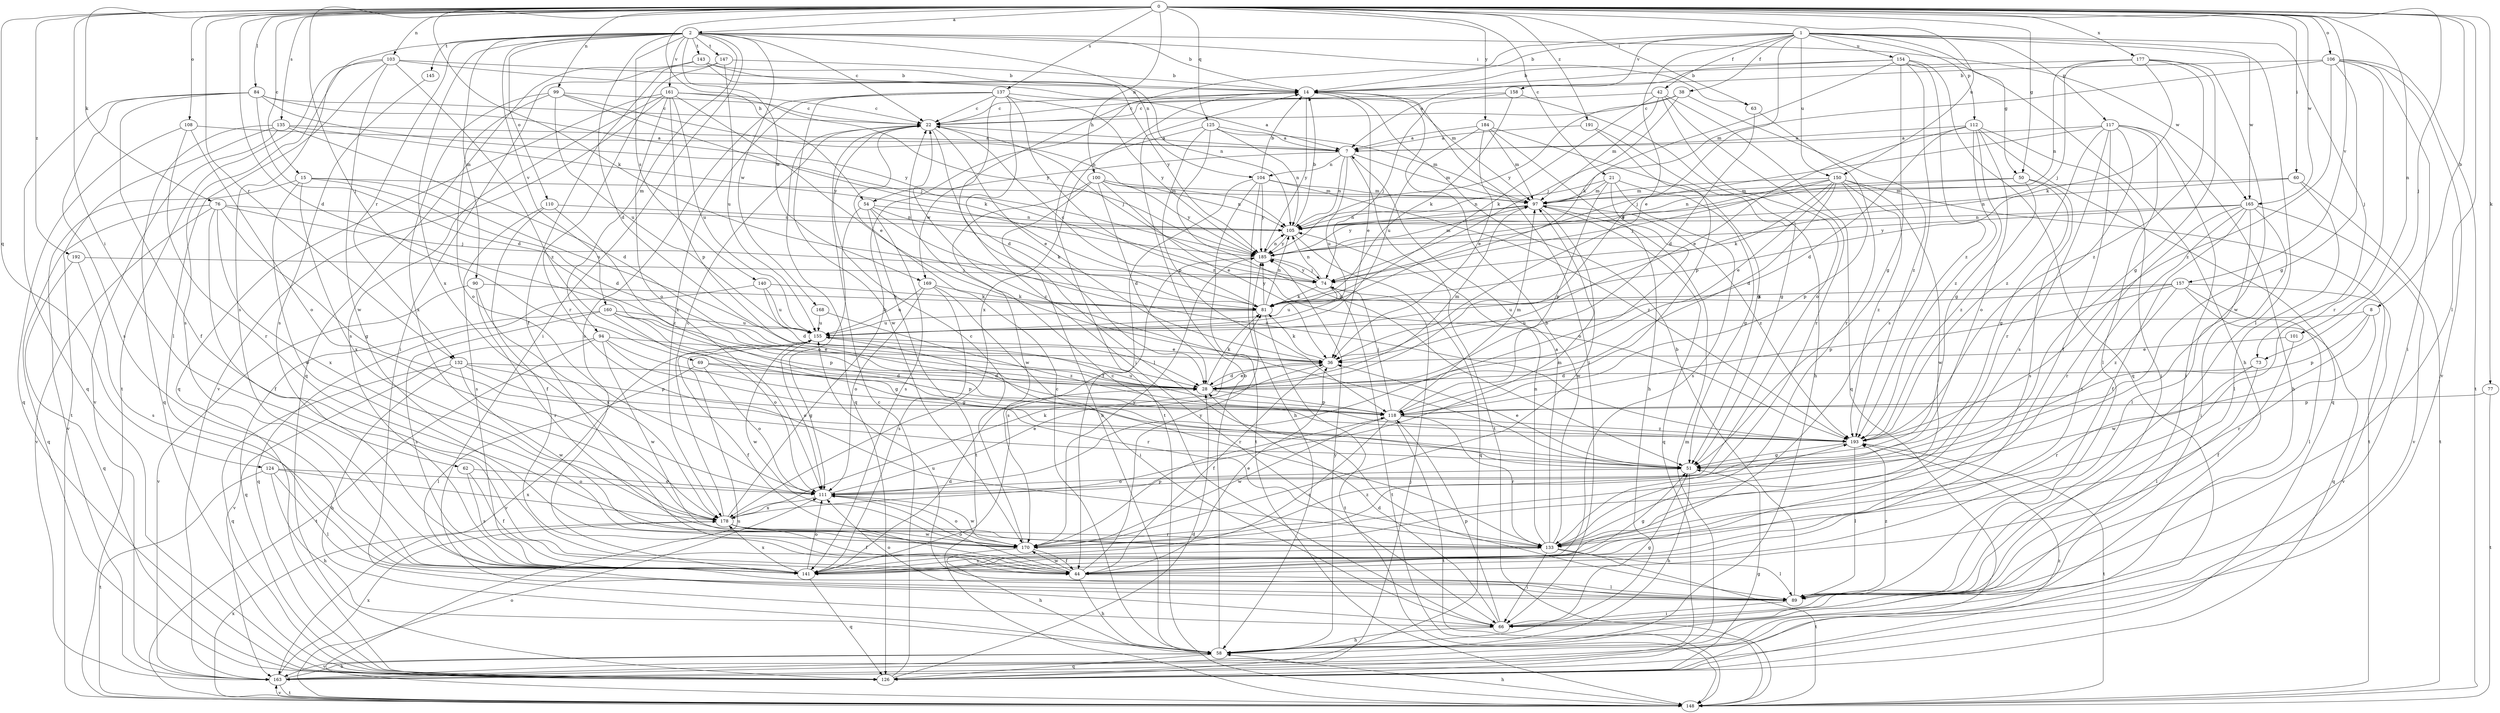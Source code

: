 strict digraph  {
0;
1;
2;
7;
8;
14;
15;
21;
22;
28;
36;
38;
42;
44;
50;
51;
54;
58;
60;
62;
63;
66;
69;
73;
74;
76;
77;
81;
84;
89;
90;
94;
97;
99;
100;
101;
103;
104;
105;
106;
108;
110;
111;
112;
117;
118;
124;
125;
126;
132;
133;
135;
137;
140;
141;
143;
145;
147;
148;
150;
154;
155;
157;
158;
160;
161;
163;
165;
168;
169;
170;
177;
178;
184;
185;
191;
192;
193;
0 -> 2  [label=a];
0 -> 8  [label=b];
0 -> 15  [label=c];
0 -> 21  [label=c];
0 -> 28  [label=d];
0 -> 50  [label=g];
0 -> 54  [label=h];
0 -> 60  [label=i];
0 -> 62  [label=i];
0 -> 63  [label=i];
0 -> 69  [label=j];
0 -> 73  [label=j];
0 -> 76  [label=k];
0 -> 77  [label=k];
0 -> 81  [label=k];
0 -> 84  [label=l];
0 -> 89  [label=l];
0 -> 99  [label=n];
0 -> 100  [label=n];
0 -> 101  [label=n];
0 -> 103  [label=n];
0 -> 106  [label=o];
0 -> 108  [label=o];
0 -> 124  [label=q];
0 -> 125  [label=q];
0 -> 132  [label=r];
0 -> 135  [label=s];
0 -> 137  [label=s];
0 -> 150  [label=u];
0 -> 157  [label=v];
0 -> 165  [label=w];
0 -> 177  [label=x];
0 -> 184  [label=y];
0 -> 191  [label=z];
0 -> 192  [label=z];
1 -> 14  [label=b];
1 -> 28  [label=d];
1 -> 36  [label=e];
1 -> 38  [label=f];
1 -> 42  [label=f];
1 -> 50  [label=g];
1 -> 54  [label=h];
1 -> 73  [label=j];
1 -> 89  [label=l];
1 -> 112  [label=p];
1 -> 117  [label=p];
1 -> 150  [label=u];
1 -> 154  [label=u];
1 -> 158  [label=v];
1 -> 165  [label=w];
2 -> 14  [label=b];
2 -> 22  [label=c];
2 -> 28  [label=d];
2 -> 63  [label=i];
2 -> 66  [label=i];
2 -> 90  [label=m];
2 -> 94  [label=m];
2 -> 104  [label=n];
2 -> 110  [label=o];
2 -> 132  [label=r];
2 -> 140  [label=s];
2 -> 141  [label=s];
2 -> 143  [label=t];
2 -> 145  [label=t];
2 -> 147  [label=t];
2 -> 160  [label=v];
2 -> 161  [label=v];
2 -> 165  [label=w];
2 -> 168  [label=w];
2 -> 169  [label=w];
2 -> 178  [label=x];
7 -> 97  [label=m];
7 -> 104  [label=n];
7 -> 105  [label=n];
7 -> 148  [label=t];
7 -> 155  [label=u];
7 -> 169  [label=w];
8 -> 118  [label=p];
8 -> 133  [label=r];
8 -> 155  [label=u];
8 -> 170  [label=w];
14 -> 22  [label=c];
14 -> 36  [label=e];
14 -> 66  [label=i];
14 -> 178  [label=x];
14 -> 185  [label=y];
15 -> 28  [label=d];
15 -> 97  [label=m];
15 -> 155  [label=u];
15 -> 163  [label=v];
15 -> 170  [label=w];
15 -> 178  [label=x];
21 -> 51  [label=g];
21 -> 97  [label=m];
21 -> 105  [label=n];
21 -> 111  [label=o];
21 -> 118  [label=p];
21 -> 141  [label=s];
22 -> 7  [label=a];
22 -> 36  [label=e];
22 -> 74  [label=j];
22 -> 89  [label=l];
22 -> 126  [label=q];
28 -> 36  [label=e];
28 -> 81  [label=k];
28 -> 97  [label=m];
28 -> 118  [label=p];
36 -> 28  [label=d];
36 -> 44  [label=f];
36 -> 81  [label=k];
38 -> 22  [label=c];
38 -> 74  [label=j];
38 -> 185  [label=y];
38 -> 193  [label=z];
42 -> 22  [label=c];
42 -> 81  [label=k];
42 -> 97  [label=m];
42 -> 111  [label=o];
42 -> 126  [label=q];
42 -> 133  [label=r];
44 -> 36  [label=e];
44 -> 51  [label=g];
44 -> 58  [label=h];
44 -> 89  [label=l];
44 -> 111  [label=o];
44 -> 170  [label=w];
44 -> 185  [label=y];
50 -> 51  [label=g];
50 -> 97  [label=m];
50 -> 105  [label=n];
50 -> 141  [label=s];
50 -> 193  [label=z];
51 -> 22  [label=c];
51 -> 36  [label=e];
51 -> 58  [label=h];
51 -> 111  [label=o];
54 -> 81  [label=k];
54 -> 105  [label=n];
54 -> 111  [label=o];
54 -> 141  [label=s];
54 -> 148  [label=t];
54 -> 193  [label=z];
58 -> 14  [label=b];
58 -> 22  [label=c];
58 -> 126  [label=q];
58 -> 163  [label=v];
58 -> 185  [label=y];
60 -> 89  [label=l];
60 -> 97  [label=m];
60 -> 105  [label=n];
60 -> 148  [label=t];
62 -> 44  [label=f];
62 -> 111  [label=o];
62 -> 141  [label=s];
63 -> 28  [label=d];
63 -> 133  [label=r];
66 -> 22  [label=c];
66 -> 28  [label=d];
66 -> 51  [label=g];
66 -> 58  [label=h];
66 -> 118  [label=p];
69 -> 28  [label=d];
69 -> 89  [label=l];
69 -> 111  [label=o];
69 -> 118  [label=p];
73 -> 28  [label=d];
73 -> 89  [label=l];
73 -> 133  [label=r];
74 -> 81  [label=k];
74 -> 105  [label=n];
74 -> 148  [label=t];
74 -> 155  [label=u];
74 -> 185  [label=y];
76 -> 44  [label=f];
76 -> 51  [label=g];
76 -> 74  [label=j];
76 -> 105  [label=n];
76 -> 126  [label=q];
76 -> 163  [label=v];
76 -> 178  [label=x];
77 -> 118  [label=p];
77 -> 148  [label=t];
81 -> 22  [label=c];
81 -> 105  [label=n];
81 -> 148  [label=t];
81 -> 155  [label=u];
81 -> 185  [label=y];
84 -> 22  [label=c];
84 -> 28  [label=d];
84 -> 44  [label=f];
84 -> 74  [label=j];
84 -> 126  [label=q];
84 -> 141  [label=s];
84 -> 185  [label=y];
89 -> 14  [label=b];
89 -> 66  [label=i];
89 -> 111  [label=o];
89 -> 155  [label=u];
89 -> 193  [label=z];
90 -> 81  [label=k];
90 -> 133  [label=r];
90 -> 163  [label=v];
90 -> 178  [label=x];
94 -> 36  [label=e];
94 -> 51  [label=g];
94 -> 133  [label=r];
94 -> 148  [label=t];
94 -> 163  [label=v];
94 -> 170  [label=w];
97 -> 105  [label=n];
97 -> 126  [label=q];
97 -> 170  [label=w];
97 -> 185  [label=y];
97 -> 193  [label=z];
99 -> 22  [label=c];
99 -> 81  [label=k];
99 -> 105  [label=n];
99 -> 111  [label=o];
99 -> 155  [label=u];
99 -> 178  [label=x];
100 -> 28  [label=d];
100 -> 36  [label=e];
100 -> 58  [label=h];
100 -> 97  [label=m];
100 -> 105  [label=n];
100 -> 170  [label=w];
100 -> 185  [label=y];
101 -> 36  [label=e];
101 -> 44  [label=f];
103 -> 14  [label=b];
103 -> 89  [label=l];
103 -> 97  [label=m];
103 -> 141  [label=s];
103 -> 148  [label=t];
103 -> 170  [label=w];
103 -> 193  [label=z];
104 -> 14  [label=b];
104 -> 44  [label=f];
104 -> 58  [label=h];
104 -> 97  [label=m];
104 -> 148  [label=t];
104 -> 185  [label=y];
104 -> 193  [label=z];
105 -> 14  [label=b];
105 -> 126  [label=q];
105 -> 185  [label=y];
106 -> 14  [label=b];
106 -> 51  [label=g];
106 -> 66  [label=i];
106 -> 97  [label=m];
106 -> 133  [label=r];
106 -> 148  [label=t];
106 -> 163  [label=v];
106 -> 193  [label=z];
108 -> 7  [label=a];
108 -> 111  [label=o];
108 -> 126  [label=q];
108 -> 133  [label=r];
110 -> 44  [label=f];
110 -> 105  [label=n];
110 -> 141  [label=s];
110 -> 193  [label=z];
111 -> 36  [label=e];
111 -> 170  [label=w];
111 -> 178  [label=x];
112 -> 7  [label=a];
112 -> 28  [label=d];
112 -> 36  [label=e];
112 -> 51  [label=g];
112 -> 66  [label=i];
112 -> 111  [label=o];
112 -> 126  [label=q];
112 -> 193  [label=z];
117 -> 7  [label=a];
117 -> 44  [label=f];
117 -> 58  [label=h];
117 -> 66  [label=i];
117 -> 74  [label=j];
117 -> 89  [label=l];
117 -> 133  [label=r];
117 -> 141  [label=s];
117 -> 193  [label=z];
118 -> 74  [label=j];
118 -> 97  [label=m];
118 -> 133  [label=r];
118 -> 141  [label=s];
118 -> 148  [label=t];
118 -> 155  [label=u];
118 -> 170  [label=w];
118 -> 193  [label=z];
124 -> 58  [label=h];
124 -> 89  [label=l];
124 -> 111  [label=o];
124 -> 148  [label=t];
124 -> 178  [label=x];
125 -> 7  [label=a];
125 -> 51  [label=g];
125 -> 97  [label=m];
125 -> 105  [label=n];
125 -> 118  [label=p];
125 -> 148  [label=t];
126 -> 22  [label=c];
126 -> 28  [label=d];
126 -> 51  [label=g];
126 -> 97  [label=m];
132 -> 28  [label=d];
132 -> 51  [label=g];
132 -> 58  [label=h];
132 -> 118  [label=p];
132 -> 126  [label=q];
132 -> 170  [label=w];
133 -> 7  [label=a];
133 -> 14  [label=b];
133 -> 66  [label=i];
133 -> 89  [label=l];
133 -> 105  [label=n];
133 -> 141  [label=s];
133 -> 148  [label=t];
135 -> 7  [label=a];
135 -> 28  [label=d];
135 -> 126  [label=q];
135 -> 148  [label=t];
135 -> 163  [label=v];
135 -> 185  [label=y];
137 -> 7  [label=a];
137 -> 22  [label=c];
137 -> 28  [label=d];
137 -> 66  [label=i];
137 -> 141  [label=s];
137 -> 170  [label=w];
137 -> 178  [label=x];
137 -> 185  [label=y];
137 -> 193  [label=z];
140 -> 28  [label=d];
140 -> 81  [label=k];
140 -> 126  [label=q];
140 -> 155  [label=u];
141 -> 28  [label=d];
141 -> 111  [label=o];
141 -> 126  [label=q];
141 -> 178  [label=x];
143 -> 14  [label=b];
143 -> 66  [label=i];
143 -> 105  [label=n];
143 -> 126  [label=q];
143 -> 185  [label=y];
145 -> 141  [label=s];
147 -> 14  [label=b];
147 -> 44  [label=f];
147 -> 133  [label=r];
147 -> 155  [label=u];
148 -> 58  [label=h];
148 -> 111  [label=o];
148 -> 155  [label=u];
148 -> 163  [label=v];
148 -> 178  [label=x];
150 -> 28  [label=d];
150 -> 36  [label=e];
150 -> 74  [label=j];
150 -> 81  [label=k];
150 -> 97  [label=m];
150 -> 118  [label=p];
150 -> 148  [label=t];
150 -> 170  [label=w];
150 -> 185  [label=y];
150 -> 193  [label=z];
154 -> 7  [label=a];
154 -> 14  [label=b];
154 -> 51  [label=g];
154 -> 58  [label=h];
154 -> 81  [label=k];
154 -> 126  [label=q];
154 -> 141  [label=s];
154 -> 193  [label=z];
155 -> 36  [label=e];
155 -> 44  [label=f];
155 -> 111  [label=o];
155 -> 133  [label=r];
155 -> 163  [label=v];
155 -> 170  [label=w];
157 -> 81  [label=k];
157 -> 89  [label=l];
157 -> 118  [label=p];
157 -> 126  [label=q];
157 -> 155  [label=u];
157 -> 163  [label=v];
157 -> 193  [label=z];
158 -> 22  [label=c];
158 -> 58  [label=h];
158 -> 74  [label=j];
158 -> 81  [label=k];
160 -> 51  [label=g];
160 -> 111  [label=o];
160 -> 118  [label=p];
160 -> 126  [label=q];
160 -> 141  [label=s];
160 -> 155  [label=u];
161 -> 22  [label=c];
161 -> 36  [label=e];
161 -> 111  [label=o];
161 -> 118  [label=p];
161 -> 126  [label=q];
161 -> 141  [label=s];
161 -> 155  [label=u];
161 -> 163  [label=v];
161 -> 185  [label=y];
163 -> 58  [label=h];
163 -> 74  [label=j];
163 -> 148  [label=t];
163 -> 178  [label=x];
163 -> 193  [label=z];
165 -> 44  [label=f];
165 -> 66  [label=i];
165 -> 89  [label=l];
165 -> 105  [label=n];
165 -> 133  [label=r];
165 -> 141  [label=s];
165 -> 163  [label=v];
165 -> 185  [label=y];
168 -> 155  [label=u];
168 -> 193  [label=z];
169 -> 66  [label=i];
169 -> 81  [label=k];
169 -> 111  [label=o];
169 -> 141  [label=s];
169 -> 155  [label=u];
170 -> 22  [label=c];
170 -> 44  [label=f];
170 -> 58  [label=h];
170 -> 111  [label=o];
170 -> 118  [label=p];
170 -> 185  [label=y];
170 -> 193  [label=z];
177 -> 14  [label=b];
177 -> 51  [label=g];
177 -> 74  [label=j];
177 -> 81  [label=k];
177 -> 105  [label=n];
177 -> 170  [label=w];
177 -> 193  [label=z];
178 -> 14  [label=b];
178 -> 22  [label=c];
178 -> 44  [label=f];
178 -> 81  [label=k];
178 -> 97  [label=m];
178 -> 133  [label=r];
178 -> 170  [label=w];
184 -> 7  [label=a];
184 -> 36  [label=e];
184 -> 51  [label=g];
184 -> 58  [label=h];
184 -> 97  [label=m];
184 -> 155  [label=u];
185 -> 74  [label=j];
185 -> 97  [label=m];
185 -> 105  [label=n];
185 -> 141  [label=s];
191 -> 7  [label=a];
191 -> 51  [label=g];
191 -> 118  [label=p];
192 -> 74  [label=j];
192 -> 126  [label=q];
192 -> 141  [label=s];
193 -> 51  [label=g];
193 -> 89  [label=l];
193 -> 148  [label=t];
}
